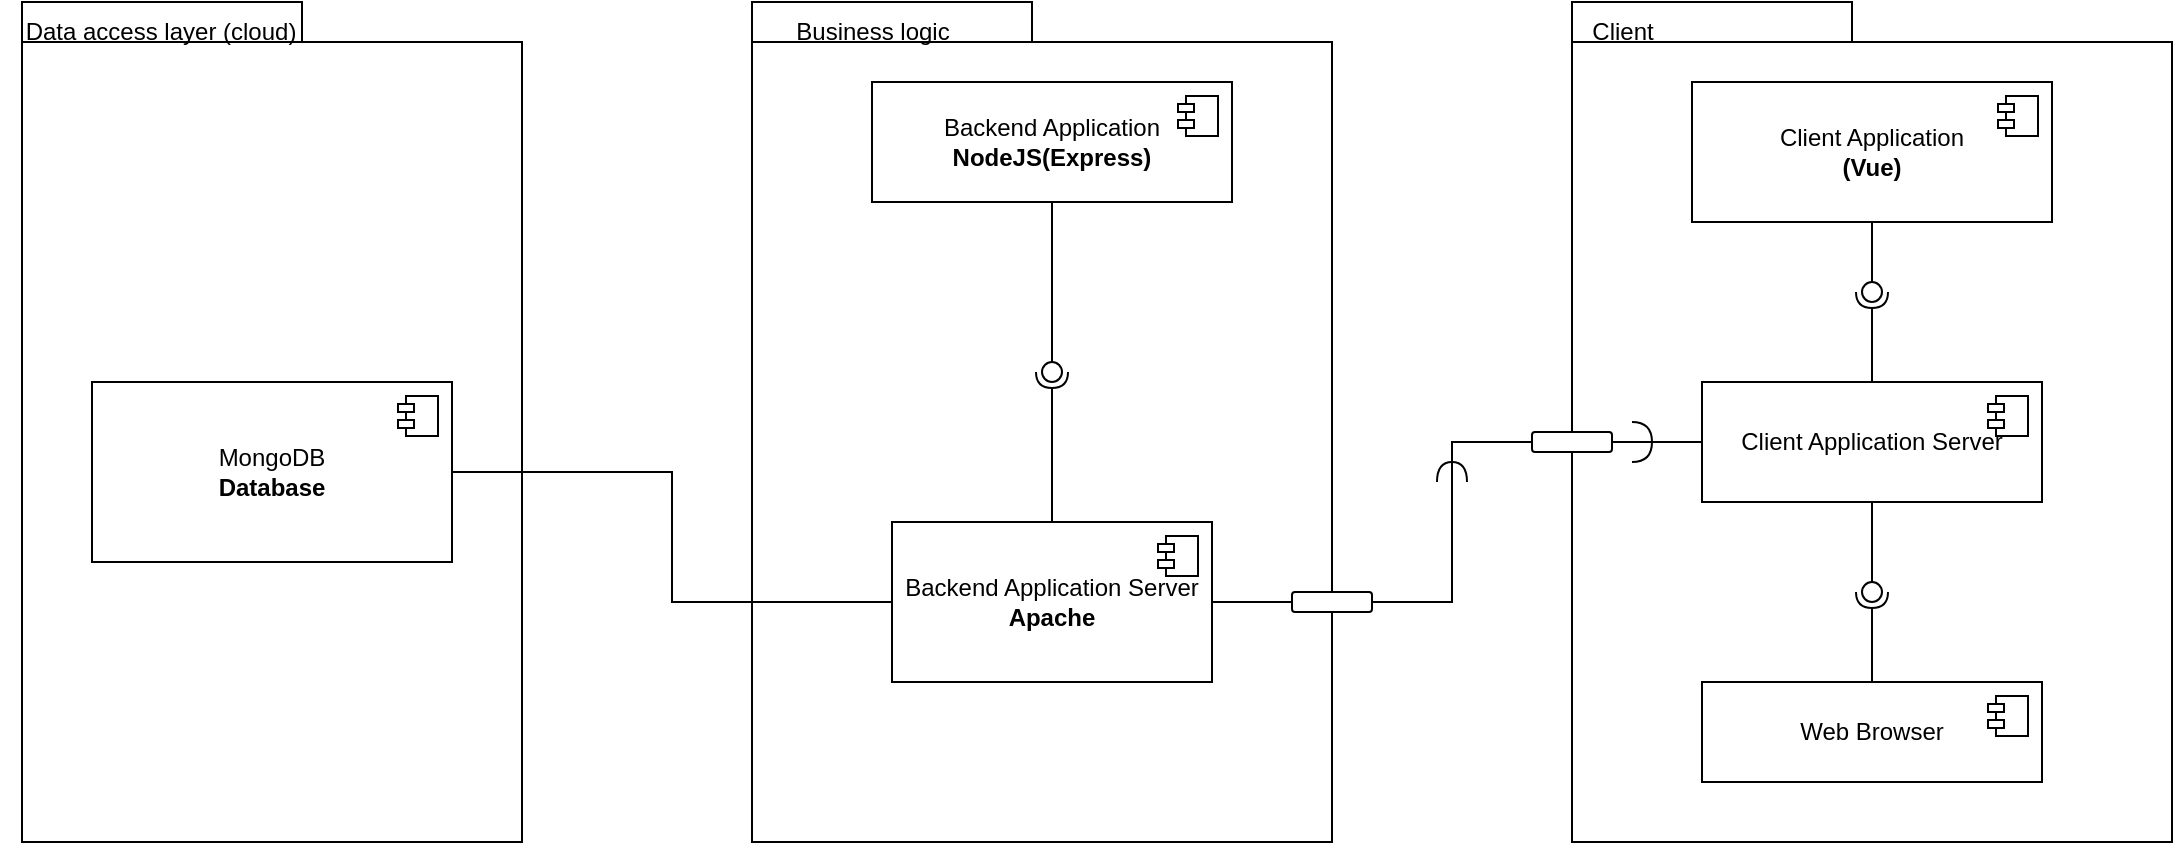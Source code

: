 <mxfile version="21.1.5" type="github">
  <diagram name="Страница 1" id="vAFcw6igVvxuyDuLFL1n">
    <mxGraphModel dx="989" dy="549" grid="1" gridSize="10" guides="1" tooltips="1" connect="1" arrows="1" fold="1" page="1" pageScale="1" pageWidth="827" pageHeight="1169" math="0" shadow="0">
      <root>
        <mxCell id="0" />
        <mxCell id="1" parent="0" />
        <mxCell id="V92tTTbhWy7LiEPaiUV6-6" value="" style="shape=folder;fontStyle=1;spacingTop=10;tabWidth=140;tabHeight=20;tabPosition=left;html=1;whiteSpace=wrap;" vertex="1" parent="1">
          <mxGeometry x="425" y="380" width="250" height="420" as="geometry" />
        </mxCell>
        <mxCell id="V92tTTbhWy7LiEPaiUV6-7" value="Data access layer (cloud)" style="text;html=1;align=center;verticalAlign=middle;resizable=0;points=[];autosize=1;strokeColor=none;fillColor=none;" vertex="1" parent="1">
          <mxGeometry x="414" y="380" width="160" height="30" as="geometry" />
        </mxCell>
        <mxCell id="V92tTTbhWy7LiEPaiUV6-8" value="" style="shape=folder;fontStyle=1;spacingTop=10;tabWidth=140;tabHeight=20;tabPosition=left;html=1;whiteSpace=wrap;" vertex="1" parent="1">
          <mxGeometry x="790" y="380" width="290" height="420" as="geometry" />
        </mxCell>
        <mxCell id="V92tTTbhWy7LiEPaiUV6-9" value="Business logic" style="text;html=1;align=center;verticalAlign=middle;resizable=0;points=[];autosize=1;strokeColor=none;fillColor=none;" vertex="1" parent="1">
          <mxGeometry x="800" y="380" width="100" height="30" as="geometry" />
        </mxCell>
        <mxCell id="V92tTTbhWy7LiEPaiUV6-10" value="" style="shape=folder;fontStyle=1;spacingTop=10;tabWidth=140;tabHeight=20;tabPosition=left;html=1;whiteSpace=wrap;" vertex="1" parent="1">
          <mxGeometry x="1200" y="380" width="300" height="420" as="geometry" />
        </mxCell>
        <mxCell id="V92tTTbhWy7LiEPaiUV6-11" value="Client" style="text;html=1;align=center;verticalAlign=middle;resizable=0;points=[];autosize=1;strokeColor=none;fillColor=none;" vertex="1" parent="1">
          <mxGeometry x="1200" y="380" width="50" height="30" as="geometry" />
        </mxCell>
        <mxCell id="V92tTTbhWy7LiEPaiUV6-2" value="MongoDB&lt;br&gt;&lt;b&gt;Database&lt;/b&gt;" style="html=1;dropTarget=0;whiteSpace=wrap;" vertex="1" parent="1">
          <mxGeometry x="460" y="570" width="180" height="90" as="geometry" />
        </mxCell>
        <mxCell id="V92tTTbhWy7LiEPaiUV6-3" value="" style="shape=module;jettyWidth=8;jettyHeight=4;" vertex="1" parent="V92tTTbhWy7LiEPaiUV6-2">
          <mxGeometry x="1" width="20" height="20" relative="1" as="geometry">
            <mxPoint x="-27" y="7" as="offset" />
          </mxGeometry>
        </mxCell>
        <mxCell id="V92tTTbhWy7LiEPaiUV6-12" value="Backend Application&lt;br&gt;&lt;b&gt;NodeJS(Express)&lt;/b&gt;" style="html=1;dropTarget=0;whiteSpace=wrap;" vertex="1" parent="1">
          <mxGeometry x="850" y="420" width="180" height="60" as="geometry" />
        </mxCell>
        <mxCell id="V92tTTbhWy7LiEPaiUV6-13" value="" style="shape=module;jettyWidth=8;jettyHeight=4;" vertex="1" parent="V92tTTbhWy7LiEPaiUV6-12">
          <mxGeometry x="1" width="20" height="20" relative="1" as="geometry">
            <mxPoint x="-27" y="7" as="offset" />
          </mxGeometry>
        </mxCell>
        <mxCell id="V92tTTbhWy7LiEPaiUV6-50" style="edgeStyle=orthogonalEdgeStyle;rounded=0;orthogonalLoop=1;jettySize=auto;html=1;entryX=1;entryY=0.5;entryDx=0;entryDy=0;endArrow=none;endFill=0;" edge="1" parent="1" source="V92tTTbhWy7LiEPaiUV6-14" target="V92tTTbhWy7LiEPaiUV6-2">
          <mxGeometry relative="1" as="geometry" />
        </mxCell>
        <mxCell id="V92tTTbhWy7LiEPaiUV6-14" value="Backend Application Server&lt;br&gt;&lt;b&gt;Apache&lt;/b&gt;" style="html=1;dropTarget=0;whiteSpace=wrap;" vertex="1" parent="1">
          <mxGeometry x="860" y="640" width="160" height="80" as="geometry" />
        </mxCell>
        <mxCell id="V92tTTbhWy7LiEPaiUV6-15" value="" style="shape=module;jettyWidth=8;jettyHeight=4;" vertex="1" parent="V92tTTbhWy7LiEPaiUV6-14">
          <mxGeometry x="1" width="20" height="20" relative="1" as="geometry">
            <mxPoint x="-27" y="7" as="offset" />
          </mxGeometry>
        </mxCell>
        <mxCell id="V92tTTbhWy7LiEPaiUV6-17" value="Client Application&lt;br&gt;&lt;b&gt;(Vue)&lt;/b&gt;" style="html=1;dropTarget=0;whiteSpace=wrap;" vertex="1" parent="1">
          <mxGeometry x="1260" y="420" width="180" height="70" as="geometry" />
        </mxCell>
        <mxCell id="V92tTTbhWy7LiEPaiUV6-18" value="" style="shape=module;jettyWidth=8;jettyHeight=4;" vertex="1" parent="V92tTTbhWy7LiEPaiUV6-17">
          <mxGeometry x="1" width="20" height="20" relative="1" as="geometry">
            <mxPoint x="-27" y="7" as="offset" />
          </mxGeometry>
        </mxCell>
        <mxCell id="V92tTTbhWy7LiEPaiUV6-42" style="edgeStyle=orthogonalEdgeStyle;rounded=0;orthogonalLoop=1;jettySize=auto;html=1;entryX=1;entryY=0.5;entryDx=0;entryDy=0;endArrow=none;endFill=0;" edge="1" parent="1" source="V92tTTbhWy7LiEPaiUV6-19" target="V92tTTbhWy7LiEPaiUV6-14">
          <mxGeometry relative="1" as="geometry">
            <mxPoint x="1150" y="680" as="targetPoint" />
            <Array as="points">
              <mxPoint x="1140" y="600" />
              <mxPoint x="1140" y="680" />
            </Array>
          </mxGeometry>
        </mxCell>
        <mxCell id="V92tTTbhWy7LiEPaiUV6-19" value="Client Application Server" style="html=1;dropTarget=0;whiteSpace=wrap;" vertex="1" parent="1">
          <mxGeometry x="1265" y="570" width="170" height="60" as="geometry" />
        </mxCell>
        <mxCell id="V92tTTbhWy7LiEPaiUV6-20" value="" style="shape=module;jettyWidth=8;jettyHeight=4;" vertex="1" parent="V92tTTbhWy7LiEPaiUV6-19">
          <mxGeometry x="1" width="20" height="20" relative="1" as="geometry">
            <mxPoint x="-27" y="7" as="offset" />
          </mxGeometry>
        </mxCell>
        <mxCell id="V92tTTbhWy7LiEPaiUV6-21" value="Web Browser" style="html=1;dropTarget=0;whiteSpace=wrap;" vertex="1" parent="1">
          <mxGeometry x="1265" y="720" width="170" height="50" as="geometry" />
        </mxCell>
        <mxCell id="V92tTTbhWy7LiEPaiUV6-22" value="" style="shape=module;jettyWidth=8;jettyHeight=4;" vertex="1" parent="V92tTTbhWy7LiEPaiUV6-21">
          <mxGeometry x="1" width="20" height="20" relative="1" as="geometry">
            <mxPoint x="-27" y="7" as="offset" />
          </mxGeometry>
        </mxCell>
        <mxCell id="V92tTTbhWy7LiEPaiUV6-30" value="" style="rounded=0;orthogonalLoop=1;jettySize=auto;html=1;endArrow=none;endFill=0;sketch=0;sourcePerimeterSpacing=0;targetPerimeterSpacing=0;exitX=0.5;exitY=1;exitDx=0;exitDy=0;" edge="1" target="V92tTTbhWy7LiEPaiUV6-32" parent="1" source="V92tTTbhWy7LiEPaiUV6-19">
          <mxGeometry relative="1" as="geometry">
            <mxPoint x="1330" y="745" as="sourcePoint" />
          </mxGeometry>
        </mxCell>
        <mxCell id="V92tTTbhWy7LiEPaiUV6-31" value="" style="rounded=0;orthogonalLoop=1;jettySize=auto;html=1;endArrow=halfCircle;endFill=0;entryX=0.5;entryY=0.5;endSize=6;strokeWidth=1;sketch=0;exitX=0.5;exitY=0;exitDx=0;exitDy=0;" edge="1" target="V92tTTbhWy7LiEPaiUV6-32" parent="1" source="V92tTTbhWy7LiEPaiUV6-21">
          <mxGeometry relative="1" as="geometry">
            <mxPoint x="1370" y="745" as="sourcePoint" />
          </mxGeometry>
        </mxCell>
        <mxCell id="V92tTTbhWy7LiEPaiUV6-32" value="" style="ellipse;whiteSpace=wrap;html=1;align=center;aspect=fixed;resizable=0;points=[];outlineConnect=0;sketch=0;" vertex="1" parent="1">
          <mxGeometry x="1345" y="670" width="10" height="10" as="geometry" />
        </mxCell>
        <mxCell id="V92tTTbhWy7LiEPaiUV6-33" value="" style="rounded=0;orthogonalLoop=1;jettySize=auto;html=1;endArrow=none;endFill=0;sketch=0;sourcePerimeterSpacing=0;targetPerimeterSpacing=0;exitX=0.5;exitY=1;exitDx=0;exitDy=0;" edge="1" target="V92tTTbhWy7LiEPaiUV6-35" parent="1" source="V92tTTbhWy7LiEPaiUV6-17">
          <mxGeometry relative="1" as="geometry">
            <mxPoint x="1330" y="545" as="sourcePoint" />
          </mxGeometry>
        </mxCell>
        <mxCell id="V92tTTbhWy7LiEPaiUV6-34" value="" style="rounded=0;orthogonalLoop=1;jettySize=auto;html=1;endArrow=halfCircle;endFill=0;entryX=0.5;entryY=0.5;endSize=6;strokeWidth=1;sketch=0;exitX=0.5;exitY=0;exitDx=0;exitDy=0;" edge="1" target="V92tTTbhWy7LiEPaiUV6-35" parent="1" source="V92tTTbhWy7LiEPaiUV6-19">
          <mxGeometry relative="1" as="geometry">
            <mxPoint x="1370" y="545" as="sourcePoint" />
          </mxGeometry>
        </mxCell>
        <mxCell id="V92tTTbhWy7LiEPaiUV6-35" value="" style="ellipse;whiteSpace=wrap;html=1;align=center;aspect=fixed;resizable=0;points=[];outlineConnect=0;sketch=0;" vertex="1" parent="1">
          <mxGeometry x="1345" y="520" width="10" height="10" as="geometry" />
        </mxCell>
        <mxCell id="V92tTTbhWy7LiEPaiUV6-36" value="" style="rounded=0;orthogonalLoop=1;jettySize=auto;html=1;endArrow=none;endFill=0;sketch=0;sourcePerimeterSpacing=0;targetPerimeterSpacing=0;exitX=0.5;exitY=1;exitDx=0;exitDy=0;" edge="1" target="V92tTTbhWy7LiEPaiUV6-38" parent="1" source="V92tTTbhWy7LiEPaiUV6-12">
          <mxGeometry relative="1" as="geometry">
            <mxPoint x="910" y="555" as="sourcePoint" />
          </mxGeometry>
        </mxCell>
        <mxCell id="V92tTTbhWy7LiEPaiUV6-37" value="" style="rounded=0;orthogonalLoop=1;jettySize=auto;html=1;endArrow=halfCircle;endFill=0;entryX=0.5;entryY=0.5;endSize=6;strokeWidth=1;sketch=0;exitX=0.5;exitY=0;exitDx=0;exitDy=0;" edge="1" target="V92tTTbhWy7LiEPaiUV6-38" parent="1" source="V92tTTbhWy7LiEPaiUV6-14">
          <mxGeometry relative="1" as="geometry">
            <mxPoint x="950" y="555" as="sourcePoint" />
          </mxGeometry>
        </mxCell>
        <mxCell id="V92tTTbhWy7LiEPaiUV6-38" value="" style="ellipse;whiteSpace=wrap;html=1;align=center;aspect=fixed;resizable=0;points=[];outlineConnect=0;sketch=0;" vertex="1" parent="1">
          <mxGeometry x="935" y="560" width="10" height="10" as="geometry" />
        </mxCell>
        <mxCell id="V92tTTbhWy7LiEPaiUV6-43" value="" style="shape=requiredInterface;html=1;verticalLabelPosition=bottom;sketch=0;" vertex="1" parent="1">
          <mxGeometry x="1230" y="590" width="10" height="20" as="geometry" />
        </mxCell>
        <mxCell id="V92tTTbhWy7LiEPaiUV6-44" value="" style="rounded=1;whiteSpace=wrap;html=1;" vertex="1" parent="1">
          <mxGeometry x="1180" y="595" width="40" height="10" as="geometry" />
        </mxCell>
        <mxCell id="V92tTTbhWy7LiEPaiUV6-47" value="" style="rounded=1;whiteSpace=wrap;html=1;" vertex="1" parent="1">
          <mxGeometry x="1060" y="675" width="40" height="10" as="geometry" />
        </mxCell>
        <mxCell id="V92tTTbhWy7LiEPaiUV6-48" value="" style="shape=requiredInterface;html=1;verticalLabelPosition=bottom;sketch=0;rotation=-90;" vertex="1" parent="1">
          <mxGeometry x="1135" y="607.5" width="10" height="15" as="geometry" />
        </mxCell>
      </root>
    </mxGraphModel>
  </diagram>
</mxfile>
